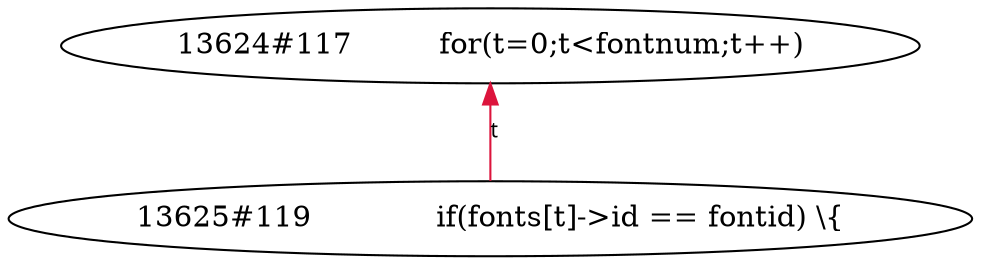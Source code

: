 digraph tiantgraph{
rankdir="BT";
"13625#119		if(fonts[t]->id == fontid) \\{";
"13624#117	    for(t=0;t<fontnum;t++)";
edge [fontname = "Verdana", fontsize = 10, color="crimson", style="solid"];
"13625#119		if(fonts[t]->id == fontid) \\{"->"13624#117	    for(t=0;t<fontnum;t++)"[label="t"];
}